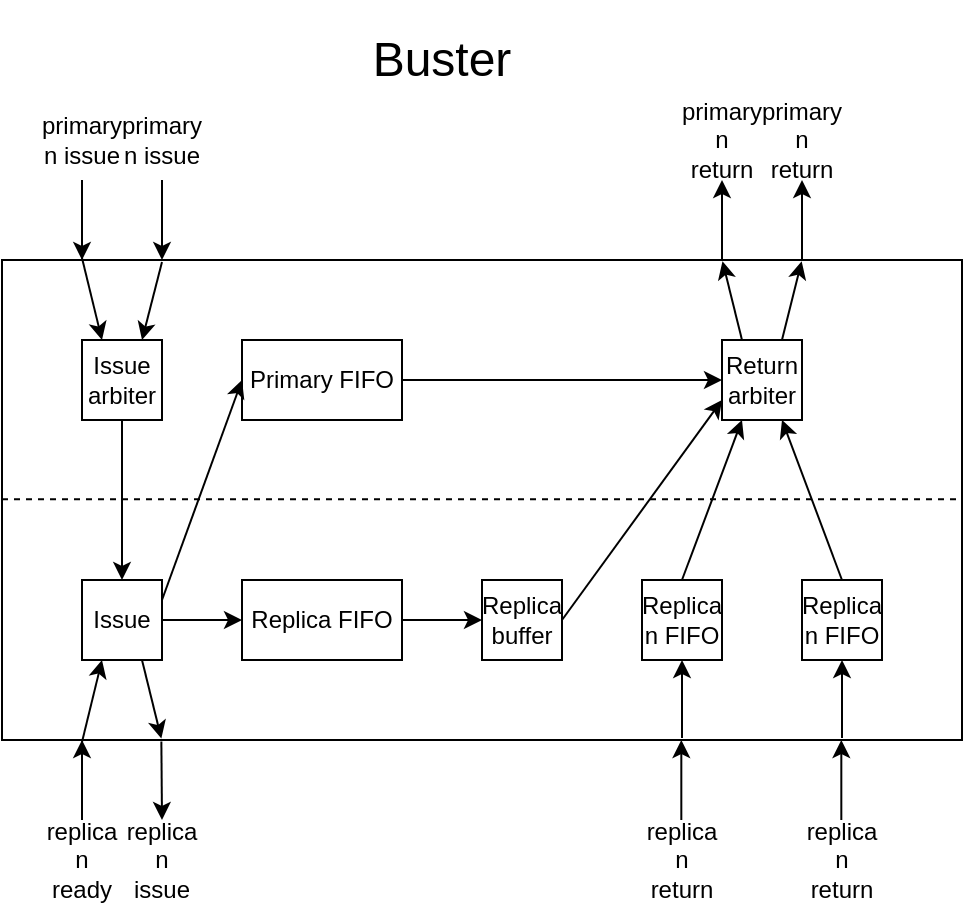 <mxfile version="12.6.5" type="device"><diagram id="JrbNQcFPVXr1DTUYDesh" name="Page-1"><mxGraphModel dx="979" dy="598" grid="1" gridSize="10" guides="1" tooltips="1" connect="1" arrows="1" fold="1" page="1" pageScale="1" pageWidth="850" pageHeight="1100" math="0" shadow="0"><root><mxCell id="0"/><mxCell id="1" parent="0"/><mxCell id="adXtuoYgLVTf7_4XwTnq-1" value="" style="rounded=0;whiteSpace=wrap;html=1;" vertex="1" parent="1"><mxGeometry x="40" y="160" width="480" height="240" as="geometry"/></mxCell><mxCell id="adXtuoYgLVTf7_4XwTnq-4" value="&lt;h1&gt;&lt;span style=&quot;font-weight: normal&quot;&gt;Buster&lt;/span&gt;&lt;/h1&gt;" style="text;html=1;strokeColor=none;fillColor=none;spacing=5;spacingTop=-20;whiteSpace=wrap;overflow=hidden;rounded=0;align=center;" vertex="1" parent="1"><mxGeometry x="220" y="40" width="80" height="40" as="geometry"/></mxCell><mxCell id="adXtuoYgLVTf7_4XwTnq-6" value="" style="endArrow=classic;html=1;entryX=0.25;entryY=0;entryDx=0;entryDy=0;" edge="1" parent="1"><mxGeometry width="50" height="50" relative="1" as="geometry"><mxPoint x="120" y="120" as="sourcePoint"/><mxPoint x="120" y="160" as="targetPoint"/></mxGeometry></mxCell><mxCell id="adXtuoYgLVTf7_4XwTnq-12" value="Primary FIFO" style="rounded=0;whiteSpace=wrap;html=1;" vertex="1" parent="1"><mxGeometry x="160" y="200" width="80" height="40" as="geometry"/></mxCell><mxCell id="adXtuoYgLVTf7_4XwTnq-13" value="" style="endArrow=classic;html=1;entryX=0.25;entryY=0;entryDx=0;entryDy=0;" edge="1" parent="1"><mxGeometry width="50" height="50" relative="1" as="geometry"><mxPoint x="80" y="120" as="sourcePoint"/><mxPoint x="80.0" y="160" as="targetPoint"/></mxGeometry></mxCell><mxCell id="adXtuoYgLVTf7_4XwTnq-14" value="Replica n FIFO" style="rounded=0;whiteSpace=wrap;html=1;" vertex="1" parent="1"><mxGeometry x="360" y="320" width="40" height="40" as="geometry"/></mxCell><mxCell id="adXtuoYgLVTf7_4XwTnq-15" value="Issue arbiter" style="rounded=0;whiteSpace=wrap;html=1;" vertex="1" parent="1"><mxGeometry x="80" y="200" width="40" height="40" as="geometry"/></mxCell><mxCell id="adXtuoYgLVTf7_4XwTnq-16" value="Issue" style="rounded=0;whiteSpace=wrap;html=1;" vertex="1" parent="1"><mxGeometry x="80" y="320" width="40" height="40" as="geometry"/></mxCell><mxCell id="adXtuoYgLVTf7_4XwTnq-17" value="Return arbiter" style="rounded=0;whiteSpace=wrap;html=1;" vertex="1" parent="1"><mxGeometry x="400" y="200" width="40" height="40" as="geometry"/></mxCell><mxCell id="adXtuoYgLVTf7_4XwTnq-18" value="" style="endArrow=classic;html=1;entryX=0.25;entryY=0;entryDx=0;entryDy=0;" edge="1" parent="1" target="adXtuoYgLVTf7_4XwTnq-15"><mxGeometry width="50" height="50" relative="1" as="geometry"><mxPoint x="80" y="159" as="sourcePoint"/><mxPoint x="-20" y="120" as="targetPoint"/></mxGeometry></mxCell><mxCell id="adXtuoYgLVTf7_4XwTnq-19" value="" style="endArrow=classic;html=1;entryX=0.75;entryY=0;entryDx=0;entryDy=0;" edge="1" parent="1" target="adXtuoYgLVTf7_4XwTnq-15"><mxGeometry width="50" height="50" relative="1" as="geometry"><mxPoint x="120" y="161" as="sourcePoint"/><mxPoint x="480" y="90" as="targetPoint"/></mxGeometry></mxCell><mxCell id="adXtuoYgLVTf7_4XwTnq-20" value="" style="endArrow=classic;html=1;exitX=0.5;exitY=1;exitDx=0;exitDy=0;entryX=0.5;entryY=0;entryDx=0;entryDy=0;" edge="1" parent="1" source="adXtuoYgLVTf7_4XwTnq-15" target="adXtuoYgLVTf7_4XwTnq-16"><mxGeometry width="50" height="50" relative="1" as="geometry"><mxPoint x="-80" y="220" as="sourcePoint"/><mxPoint x="-30" y="170" as="targetPoint"/></mxGeometry></mxCell><mxCell id="adXtuoYgLVTf7_4XwTnq-25" value="primary n issue" style="text;html=1;strokeColor=none;fillColor=none;align=center;verticalAlign=middle;whiteSpace=wrap;rounded=0;" vertex="1" parent="1"><mxGeometry x="60" y="80" width="40" height="40" as="geometry"/></mxCell><mxCell id="adXtuoYgLVTf7_4XwTnq-26" value="primary n issue" style="text;html=1;strokeColor=none;fillColor=none;align=center;verticalAlign=middle;whiteSpace=wrap;rounded=0;" vertex="1" parent="1"><mxGeometry x="100" y="80" width="40" height="40" as="geometry"/></mxCell><mxCell id="adXtuoYgLVTf7_4XwTnq-27" value="" style="endArrow=none;html=1;startArrow=classic;startFill=1;endFill=0;" edge="1" parent="1"><mxGeometry width="50" height="50" relative="1" as="geometry"><mxPoint x="80" y="400" as="sourcePoint"/><mxPoint x="80" y="440" as="targetPoint"/></mxGeometry></mxCell><mxCell id="adXtuoYgLVTf7_4XwTnq-28" value="replica n issue" style="text;html=1;strokeColor=none;fillColor=none;align=center;verticalAlign=middle;whiteSpace=wrap;rounded=0;" vertex="1" parent="1"><mxGeometry x="100" y="440" width="40" height="40" as="geometry"/></mxCell><mxCell id="adXtuoYgLVTf7_4XwTnq-29" value="" style="endArrow=none;html=1;startArrow=classic;startFill=1;endFill=0;entryX=0.166;entryY=1.003;entryDx=0;entryDy=0;entryPerimeter=0;" edge="1" parent="1" target="adXtuoYgLVTf7_4XwTnq-1"><mxGeometry width="50" height="50" relative="1" as="geometry"><mxPoint x="120" y="440" as="sourcePoint"/><mxPoint x="140" y="420" as="targetPoint"/></mxGeometry></mxCell><mxCell id="adXtuoYgLVTf7_4XwTnq-31" value="" style="endArrow=none;html=1;exitX=0.166;exitY=0.997;exitDx=0;exitDy=0;entryX=0.75;entryY=1;entryDx=0;entryDy=0;startArrow=classic;startFill=1;endFill=0;exitPerimeter=0;" edge="1" parent="1" source="adXtuoYgLVTf7_4XwTnq-1" target="adXtuoYgLVTf7_4XwTnq-16"><mxGeometry width="50" height="50" relative="1" as="geometry"><mxPoint x="121.6" y="444.08" as="sourcePoint"/><mxPoint x="50" y="520" as="targetPoint"/></mxGeometry></mxCell><mxCell id="adXtuoYgLVTf7_4XwTnq-32" value="" style="endArrow=none;html=1;exitX=0.25;exitY=1;exitDx=0;exitDy=0;endFill=0;startArrow=classic;startFill=1;" edge="1" parent="1" source="adXtuoYgLVTf7_4XwTnq-16"><mxGeometry width="50" height="50" relative="1" as="geometry"><mxPoint x="-70" y="410" as="sourcePoint"/><mxPoint x="80" y="401" as="targetPoint"/></mxGeometry></mxCell><mxCell id="adXtuoYgLVTf7_4XwTnq-34" value="" style="endArrow=classic;html=1;exitX=1;exitY=0.25;exitDx=0;exitDy=0;entryX=0;entryY=0.5;entryDx=0;entryDy=0;" edge="1" parent="1" source="adXtuoYgLVTf7_4XwTnq-16" target="adXtuoYgLVTf7_4XwTnq-12"><mxGeometry width="50" height="50" relative="1" as="geometry"><mxPoint x="-80" y="330" as="sourcePoint"/><mxPoint x="-30" y="280" as="targetPoint"/></mxGeometry></mxCell><mxCell id="adXtuoYgLVTf7_4XwTnq-35" value="" style="endArrow=none;html=1;startArrow=classic;startFill=1;endFill=0;" edge="1" parent="1"><mxGeometry width="50" height="50" relative="1" as="geometry"><mxPoint x="379.66" y="400" as="sourcePoint"/><mxPoint x="379.66" y="440" as="targetPoint"/></mxGeometry></mxCell><mxCell id="adXtuoYgLVTf7_4XwTnq-36" value="replica n ready" style="text;html=1;strokeColor=none;fillColor=none;align=center;verticalAlign=middle;whiteSpace=wrap;rounded=0;" vertex="1" parent="1"><mxGeometry x="60" y="440" width="40" height="40" as="geometry"/></mxCell><mxCell id="adXtuoYgLVTf7_4XwTnq-37" value="replica n return" style="text;html=1;strokeColor=none;fillColor=none;align=center;verticalAlign=middle;whiteSpace=wrap;rounded=0;" vertex="1" parent="1"><mxGeometry x="360" y="440" width="40" height="40" as="geometry"/></mxCell><mxCell id="adXtuoYgLVTf7_4XwTnq-38" value="" style="endArrow=classic;html=1;entryX=0.5;entryY=1;entryDx=0;entryDy=0;" edge="1" parent="1" target="adXtuoYgLVTf7_4XwTnq-14"><mxGeometry width="50" height="50" relative="1" as="geometry"><mxPoint x="380" y="399" as="sourcePoint"/><mxPoint x="30" y="330" as="targetPoint"/></mxGeometry></mxCell><mxCell id="adXtuoYgLVTf7_4XwTnq-41" value="" style="endArrow=none;html=1;entryX=0.25;entryY=0;entryDx=0;entryDy=0;endFill=0;startArrow=classic;startFill=1;" edge="1" parent="1"><mxGeometry width="50" height="50" relative="1" as="geometry"><mxPoint x="440" y="120" as="sourcePoint"/><mxPoint x="440" y="160" as="targetPoint"/></mxGeometry></mxCell><mxCell id="adXtuoYgLVTf7_4XwTnq-42" value="" style="endArrow=none;html=1;entryX=0.25;entryY=0;entryDx=0;entryDy=0;startArrow=classic;startFill=1;endFill=0;" edge="1" parent="1"><mxGeometry width="50" height="50" relative="1" as="geometry"><mxPoint x="400" y="120" as="sourcePoint"/><mxPoint x="400.0" y="160" as="targetPoint"/></mxGeometry></mxCell><mxCell id="adXtuoYgLVTf7_4XwTnq-43" value="primary n return" style="text;html=1;strokeColor=none;fillColor=none;align=center;verticalAlign=middle;whiteSpace=wrap;rounded=0;" vertex="1" parent="1"><mxGeometry x="380" y="80" width="40" height="40" as="geometry"/></mxCell><mxCell id="adXtuoYgLVTf7_4XwTnq-44" value="primary n return" style="text;html=1;strokeColor=none;fillColor=none;align=center;verticalAlign=middle;whiteSpace=wrap;rounded=0;" vertex="1" parent="1"><mxGeometry x="420" y="80" width="40" height="40" as="geometry"/></mxCell><mxCell id="adXtuoYgLVTf7_4XwTnq-45" value="" style="endArrow=classic;startArrow=none;html=1;exitX=0.75;exitY=0;exitDx=0;exitDy=0;entryX=0.636;entryY=0.003;entryDx=0;entryDy=0;startFill=0;entryPerimeter=0;" edge="1" parent="1" source="adXtuoYgLVTf7_4XwTnq-17"><mxGeometry width="50" height="50" relative="1" as="geometry"><mxPoint x="50" y="210" as="sourcePoint"/><mxPoint x="439.84" y="160.6" as="targetPoint"/></mxGeometry></mxCell><mxCell id="adXtuoYgLVTf7_4XwTnq-46" value="" style="endArrow=classic;html=1;entryX=0.546;entryY=0.003;entryDx=0;entryDy=0;entryPerimeter=0;exitX=0.25;exitY=0;exitDx=0;exitDy=0;" edge="1" parent="1" source="adXtuoYgLVTf7_4XwTnq-17"><mxGeometry width="50" height="50" relative="1" as="geometry"><mxPoint x="420" y="200" as="sourcePoint"/><mxPoint x="400.24" y="160.6" as="targetPoint"/></mxGeometry></mxCell><mxCell id="adXtuoYgLVTf7_4XwTnq-47" value="Replica n FIFO" style="rounded=0;whiteSpace=wrap;html=1;" vertex="1" parent="1"><mxGeometry x="440" y="320" width="40" height="40" as="geometry"/></mxCell><mxCell id="adXtuoYgLVTf7_4XwTnq-48" value="" style="endArrow=none;html=1;startArrow=classic;startFill=1;endFill=0;" edge="1" parent="1"><mxGeometry width="50" height="50" relative="1" as="geometry"><mxPoint x="459.66" y="400" as="sourcePoint"/><mxPoint x="459.66" y="440" as="targetPoint"/></mxGeometry></mxCell><mxCell id="adXtuoYgLVTf7_4XwTnq-49" value="replica n return" style="text;html=1;strokeColor=none;fillColor=none;align=center;verticalAlign=middle;whiteSpace=wrap;rounded=0;" vertex="1" parent="1"><mxGeometry x="440" y="440" width="40" height="40" as="geometry"/></mxCell><mxCell id="adXtuoYgLVTf7_4XwTnq-50" value="" style="endArrow=classic;html=1;entryX=0.5;entryY=1;entryDx=0;entryDy=0;" edge="1" target="adXtuoYgLVTf7_4XwTnq-47" parent="1"><mxGeometry width="50" height="50" relative="1" as="geometry"><mxPoint x="460" y="399.0" as="sourcePoint"/><mxPoint x="110" y="330" as="targetPoint"/></mxGeometry></mxCell><mxCell id="adXtuoYgLVTf7_4XwTnq-51" value="Replica FIFO" style="rounded=0;whiteSpace=wrap;html=1;" vertex="1" parent="1"><mxGeometry x="160" y="320" width="80" height="40" as="geometry"/></mxCell><mxCell id="adXtuoYgLVTf7_4XwTnq-52" value="" style="endArrow=classic;html=1;exitX=1;exitY=0.5;exitDx=0;exitDy=0;entryX=0;entryY=0.5;entryDx=0;entryDy=0;" edge="1" parent="1" source="adXtuoYgLVTf7_4XwTnq-16" target="adXtuoYgLVTf7_4XwTnq-51"><mxGeometry width="50" height="50" relative="1" as="geometry"><mxPoint x="-40" y="400" as="sourcePoint"/><mxPoint x="10" y="350" as="targetPoint"/></mxGeometry></mxCell><mxCell id="adXtuoYgLVTf7_4XwTnq-53" value="" style="endArrow=classic;html=1;exitX=1;exitY=0.5;exitDx=0;exitDy=0;entryX=0;entryY=0.5;entryDx=0;entryDy=0;" edge="1" parent="1" source="adXtuoYgLVTf7_4XwTnq-12" target="adXtuoYgLVTf7_4XwTnq-17"><mxGeometry width="50" height="50" relative="1" as="geometry"><mxPoint x="-50" y="280" as="sourcePoint"/><mxPoint y="230" as="targetPoint"/></mxGeometry></mxCell><mxCell id="adXtuoYgLVTf7_4XwTnq-54" value="Replica buffer" style="rounded=0;whiteSpace=wrap;html=1;" vertex="1" parent="1"><mxGeometry x="280" y="320" width="40" height="40" as="geometry"/></mxCell><mxCell id="adXtuoYgLVTf7_4XwTnq-55" value="" style="endArrow=classic;html=1;exitX=1;exitY=0.5;exitDx=0;exitDy=0;entryX=0;entryY=0.5;entryDx=0;entryDy=0;" edge="1" parent="1" source="adXtuoYgLVTf7_4XwTnq-51" target="adXtuoYgLVTf7_4XwTnq-54"><mxGeometry width="50" height="50" relative="1" as="geometry"><mxPoint x="-60" y="410" as="sourcePoint"/><mxPoint x="-10" y="360" as="targetPoint"/></mxGeometry></mxCell><mxCell id="adXtuoYgLVTf7_4XwTnq-56" value="" style="endArrow=classic;html=1;exitX=1;exitY=0.5;exitDx=0;exitDy=0;entryX=0;entryY=0.75;entryDx=0;entryDy=0;" edge="1" parent="1" source="adXtuoYgLVTf7_4XwTnq-54" target="adXtuoYgLVTf7_4XwTnq-17"><mxGeometry width="50" height="50" relative="1" as="geometry"><mxPoint x="-70" y="340" as="sourcePoint"/><mxPoint x="-20" y="290" as="targetPoint"/></mxGeometry></mxCell><mxCell id="adXtuoYgLVTf7_4XwTnq-57" value="" style="endArrow=classic;html=1;exitX=0.5;exitY=0;exitDx=0;exitDy=0;entryX=0.25;entryY=1;entryDx=0;entryDy=0;" edge="1" parent="1" source="adXtuoYgLVTf7_4XwTnq-14" target="adXtuoYgLVTf7_4XwTnq-17"><mxGeometry width="50" height="50" relative="1" as="geometry"><mxPoint x="-40" y="360" as="sourcePoint"/><mxPoint x="10" y="310" as="targetPoint"/></mxGeometry></mxCell><mxCell id="adXtuoYgLVTf7_4XwTnq-58" value="" style="endArrow=classic;html=1;exitX=0.5;exitY=0;exitDx=0;exitDy=0;entryX=0.75;entryY=1;entryDx=0;entryDy=0;" edge="1" parent="1" source="adXtuoYgLVTf7_4XwTnq-47" target="adXtuoYgLVTf7_4XwTnq-17"><mxGeometry width="50" height="50" relative="1" as="geometry"><mxPoint x="-50" y="350" as="sourcePoint"/><mxPoint y="300" as="targetPoint"/></mxGeometry></mxCell><mxCell id="adXtuoYgLVTf7_4XwTnq-59" value="" style="endArrow=none;dashed=1;html=1;exitX=0;exitY=0.5;exitDx=0;exitDy=0;entryX=1;entryY=0.5;entryDx=0;entryDy=0;" edge="1" parent="1"><mxGeometry width="50" height="50" relative="1" as="geometry"><mxPoint x="40" y="279.66" as="sourcePoint"/><mxPoint x="520.0" y="279.66" as="targetPoint"/></mxGeometry></mxCell></root></mxGraphModel></diagram></mxfile>